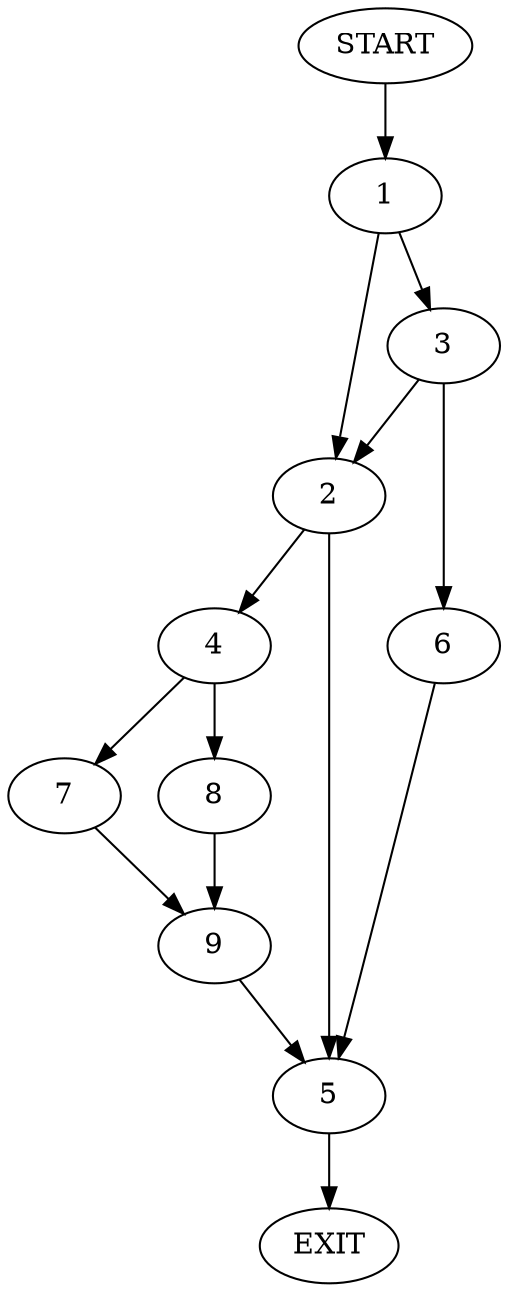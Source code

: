 digraph {
0 [label="START"]
10 [label="EXIT"]
0 -> 1
1 -> 2
1 -> 3
2 -> 4
2 -> 5
3 -> 2
3 -> 6
6 -> 5
5 -> 10
4 -> 7
4 -> 8
8 -> 9
7 -> 9
9 -> 5
}

